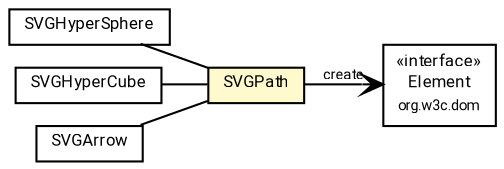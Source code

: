 #!/usr/local/bin/dot
#
# Class diagram 
# Generated by UMLGraph version R5_7_2-60-g0e99a6 (http://www.spinellis.gr/umlgraph/)
#

digraph G {
	graph [fontnames="svg"]
	edge [fontname="Roboto",fontsize=7,labelfontname="Roboto",labelfontsize=7,color="black"];
	node [fontname="Roboto",fontcolor="black",fontsize=8,shape=plaintext,margin=0,width=0,height=0];
	nodesep=0.15;
	ranksep=0.25;
	rankdir=LR;
	// de.lmu.ifi.dbs.elki.visualization.svg.SVGPath
	c9063891 [label=<<table title="de.lmu.ifi.dbs.elki.visualization.svg.SVGPath" border="0" cellborder="1" cellspacing="0" cellpadding="2" bgcolor="lemonChiffon" href="SVGPath.html" target="_parent">
		<tr><td><table border="0" cellspacing="0" cellpadding="1">
		<tr><td align="center" balign="center"> <font face="Roboto">SVGPath</font> </td></tr>
		</table></td></tr>
		</table>>, URL="SVGPath.html"];
	// de.lmu.ifi.dbs.elki.visualization.svg.SVGHyperSphere
	c9063895 [label=<<table title="de.lmu.ifi.dbs.elki.visualization.svg.SVGHyperSphere" border="0" cellborder="1" cellspacing="0" cellpadding="2" href="SVGHyperSphere.html" target="_parent">
		<tr><td><table border="0" cellspacing="0" cellpadding="1">
		<tr><td align="center" balign="center"> <font face="Roboto">SVGHyperSphere</font> </td></tr>
		</table></td></tr>
		</table>>, URL="SVGHyperSphere.html"];
	// de.lmu.ifi.dbs.elki.visualization.svg.SVGHyperCube
	c9063898 [label=<<table title="de.lmu.ifi.dbs.elki.visualization.svg.SVGHyperCube" border="0" cellborder="1" cellspacing="0" cellpadding="2" href="SVGHyperCube.html" target="_parent">
		<tr><td><table border="0" cellspacing="0" cellpadding="1">
		<tr><td align="center" balign="center"> <font face="Roboto">SVGHyperCube</font> </td></tr>
		</table></td></tr>
		</table>>, URL="SVGHyperCube.html"];
	// de.lmu.ifi.dbs.elki.visualization.svg.SVGArrow
	c9063904 [label=<<table title="de.lmu.ifi.dbs.elki.visualization.svg.SVGArrow" border="0" cellborder="1" cellspacing="0" cellpadding="2" href="SVGArrow.html" target="_parent">
		<tr><td><table border="0" cellspacing="0" cellpadding="1">
		<tr><td align="center" balign="center"> <font face="Roboto">SVGArrow</font> </td></tr>
		</table></td></tr>
		</table>>, URL="SVGArrow.html"];
	// de.lmu.ifi.dbs.elki.visualization.svg.SVGPath navassoc org.w3c.dom.Element
	c9063891 -> c9066822 [arrowhead=open,weight=1,label="create"];
	// de.lmu.ifi.dbs.elki.visualization.svg.SVGHyperSphere assoc de.lmu.ifi.dbs.elki.visualization.svg.SVGPath
	c9063895 -> c9063891 [arrowhead=none,weight=2];
	// de.lmu.ifi.dbs.elki.visualization.svg.SVGHyperCube assoc de.lmu.ifi.dbs.elki.visualization.svg.SVGPath
	c9063898 -> c9063891 [arrowhead=none,weight=2];
	// de.lmu.ifi.dbs.elki.visualization.svg.SVGArrow assoc de.lmu.ifi.dbs.elki.visualization.svg.SVGPath
	c9063904 -> c9063891 [arrowhead=none,weight=2];
	// org.w3c.dom.Element
	c9066822 [label=<<table title="org.w3c.dom.Element" border="0" cellborder="1" cellspacing="0" cellpadding="2" href="http://docs.oracle.com/javase/7/docs/api/org/w3c/dom/Element.html" target="_parent">
		<tr><td><table border="0" cellspacing="0" cellpadding="1">
		<tr><td align="center" balign="center"> &#171;interface&#187; </td></tr>
		<tr><td align="center" balign="center"> <font face="Roboto">Element</font> </td></tr>
		<tr><td align="center" balign="center"> <font face="Roboto" point-size="7.0">org.w3c.dom</font> </td></tr>
		</table></td></tr>
		</table>>, URL="http://docs.oracle.com/javase/7/docs/api/org/w3c/dom/Element.html"];
}

